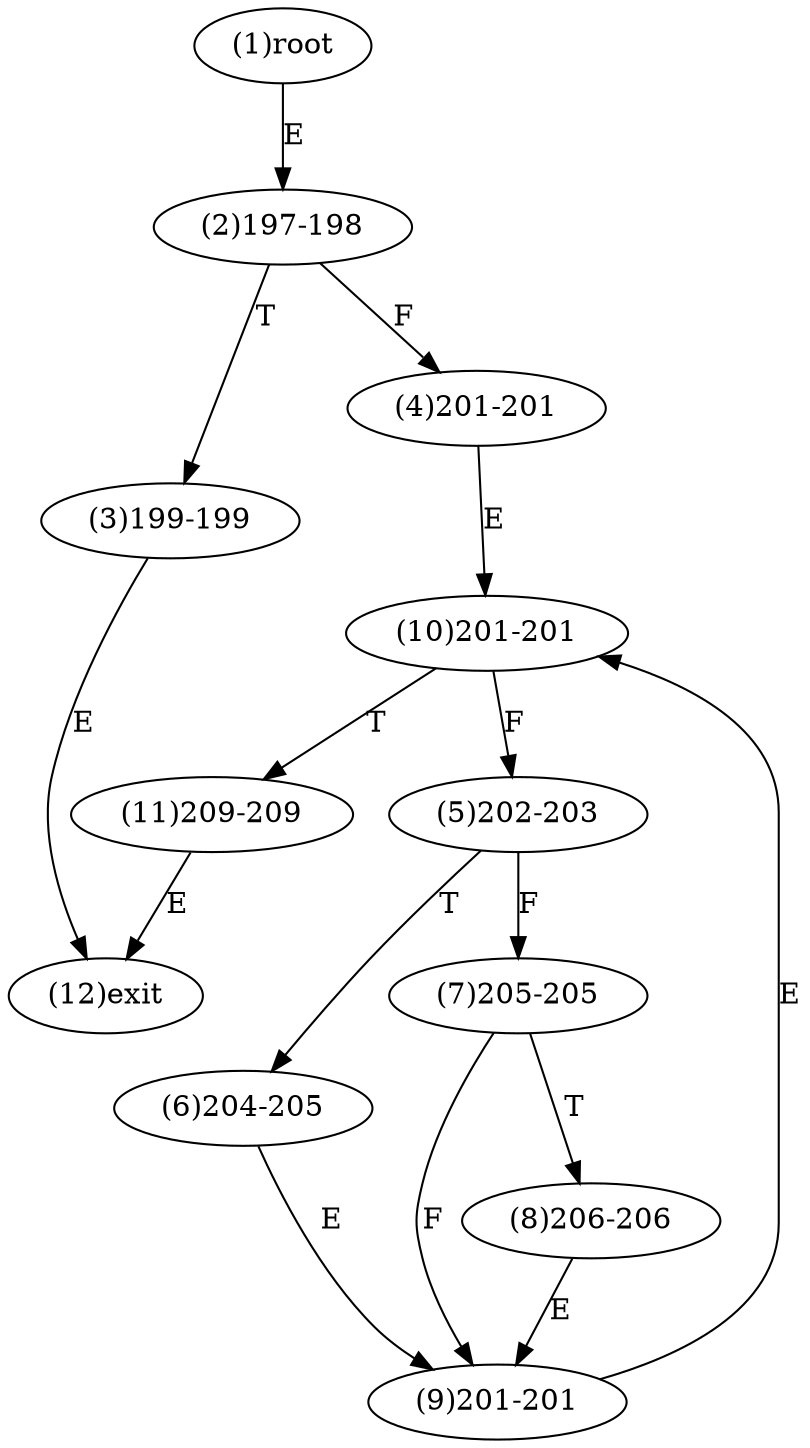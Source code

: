 digraph "" { 
1[ label="(1)root"];
2[ label="(2)197-198"];
3[ label="(3)199-199"];
4[ label="(4)201-201"];
5[ label="(5)202-203"];
6[ label="(6)204-205"];
7[ label="(7)205-205"];
8[ label="(8)206-206"];
9[ label="(9)201-201"];
10[ label="(10)201-201"];
11[ label="(11)209-209"];
12[ label="(12)exit"];
1->2[ label="E"];
2->4[ label="F"];
2->3[ label="T"];
3->12[ label="E"];
4->10[ label="E"];
5->7[ label="F"];
5->6[ label="T"];
6->9[ label="E"];
7->9[ label="F"];
7->8[ label="T"];
8->9[ label="E"];
9->10[ label="E"];
10->5[ label="F"];
10->11[ label="T"];
11->12[ label="E"];
}